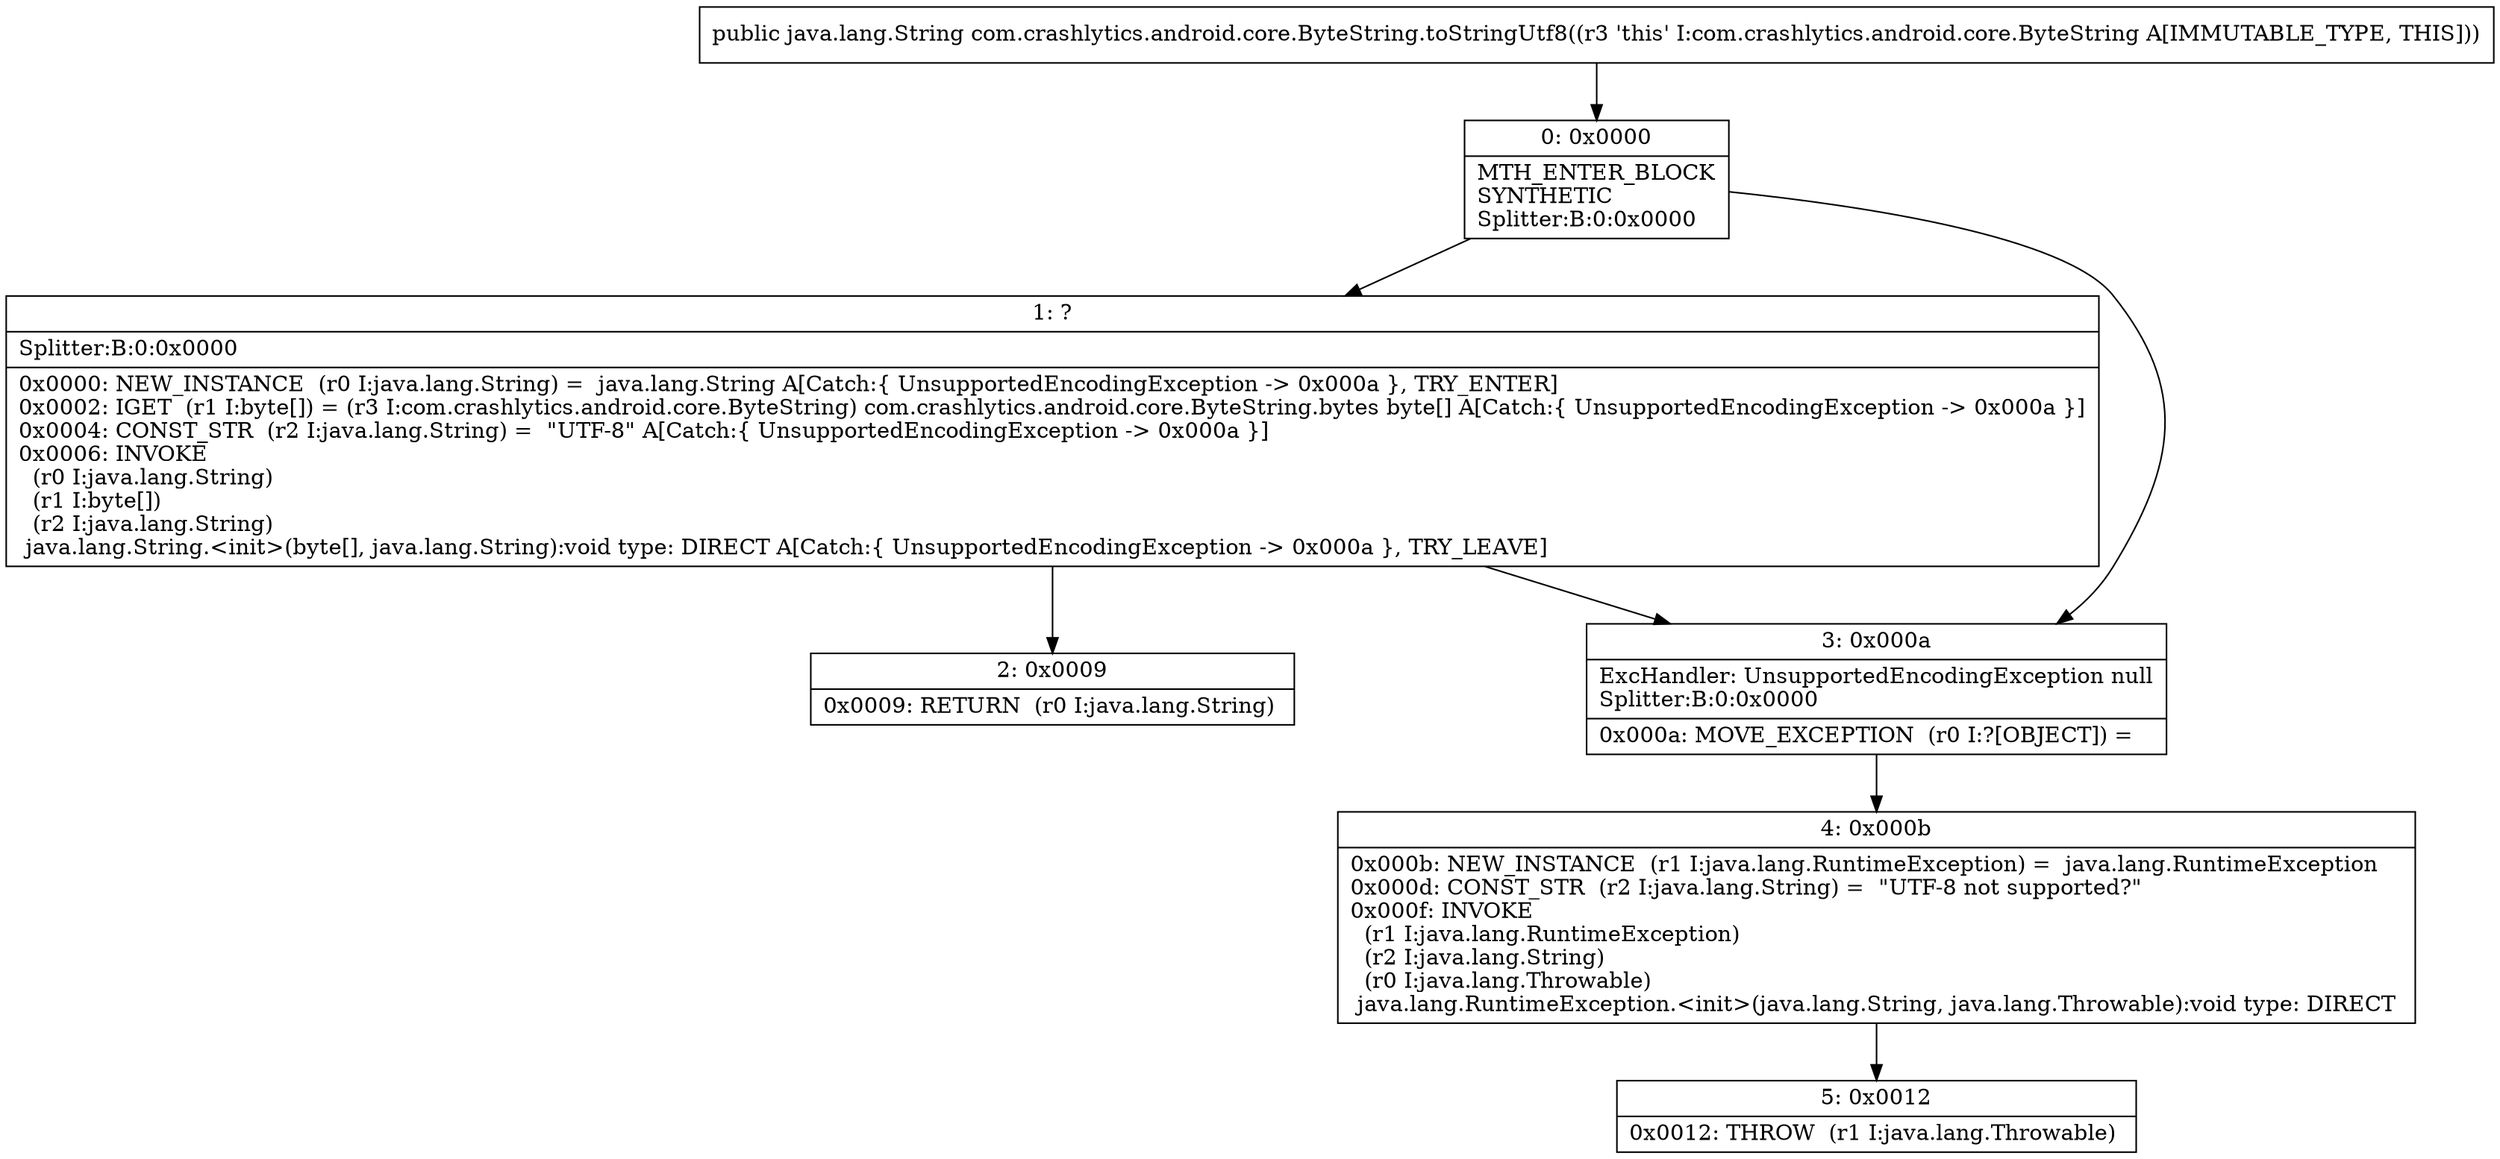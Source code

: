 digraph "CFG forcom.crashlytics.android.core.ByteString.toStringUtf8()Ljava\/lang\/String;" {
Node_0 [shape=record,label="{0\:\ 0x0000|MTH_ENTER_BLOCK\lSYNTHETIC\lSplitter:B:0:0x0000\l}"];
Node_1 [shape=record,label="{1\:\ ?|Splitter:B:0:0x0000\l|0x0000: NEW_INSTANCE  (r0 I:java.lang.String) =  java.lang.String A[Catch:\{ UnsupportedEncodingException \-\> 0x000a \}, TRY_ENTER]\l0x0002: IGET  (r1 I:byte[]) = (r3 I:com.crashlytics.android.core.ByteString) com.crashlytics.android.core.ByteString.bytes byte[] A[Catch:\{ UnsupportedEncodingException \-\> 0x000a \}]\l0x0004: CONST_STR  (r2 I:java.lang.String) =  \"UTF\-8\" A[Catch:\{ UnsupportedEncodingException \-\> 0x000a \}]\l0x0006: INVOKE  \l  (r0 I:java.lang.String)\l  (r1 I:byte[])\l  (r2 I:java.lang.String)\l java.lang.String.\<init\>(byte[], java.lang.String):void type: DIRECT A[Catch:\{ UnsupportedEncodingException \-\> 0x000a \}, TRY_LEAVE]\l}"];
Node_2 [shape=record,label="{2\:\ 0x0009|0x0009: RETURN  (r0 I:java.lang.String) \l}"];
Node_3 [shape=record,label="{3\:\ 0x000a|ExcHandler: UnsupportedEncodingException null\lSplitter:B:0:0x0000\l|0x000a: MOVE_EXCEPTION  (r0 I:?[OBJECT]) =  \l}"];
Node_4 [shape=record,label="{4\:\ 0x000b|0x000b: NEW_INSTANCE  (r1 I:java.lang.RuntimeException) =  java.lang.RuntimeException \l0x000d: CONST_STR  (r2 I:java.lang.String) =  \"UTF\-8 not supported?\" \l0x000f: INVOKE  \l  (r1 I:java.lang.RuntimeException)\l  (r2 I:java.lang.String)\l  (r0 I:java.lang.Throwable)\l java.lang.RuntimeException.\<init\>(java.lang.String, java.lang.Throwable):void type: DIRECT \l}"];
Node_5 [shape=record,label="{5\:\ 0x0012|0x0012: THROW  (r1 I:java.lang.Throwable) \l}"];
MethodNode[shape=record,label="{public java.lang.String com.crashlytics.android.core.ByteString.toStringUtf8((r3 'this' I:com.crashlytics.android.core.ByteString A[IMMUTABLE_TYPE, THIS])) }"];
MethodNode -> Node_0;
Node_0 -> Node_1;
Node_0 -> Node_3;
Node_1 -> Node_2;
Node_1 -> Node_3;
Node_3 -> Node_4;
Node_4 -> Node_5;
}

